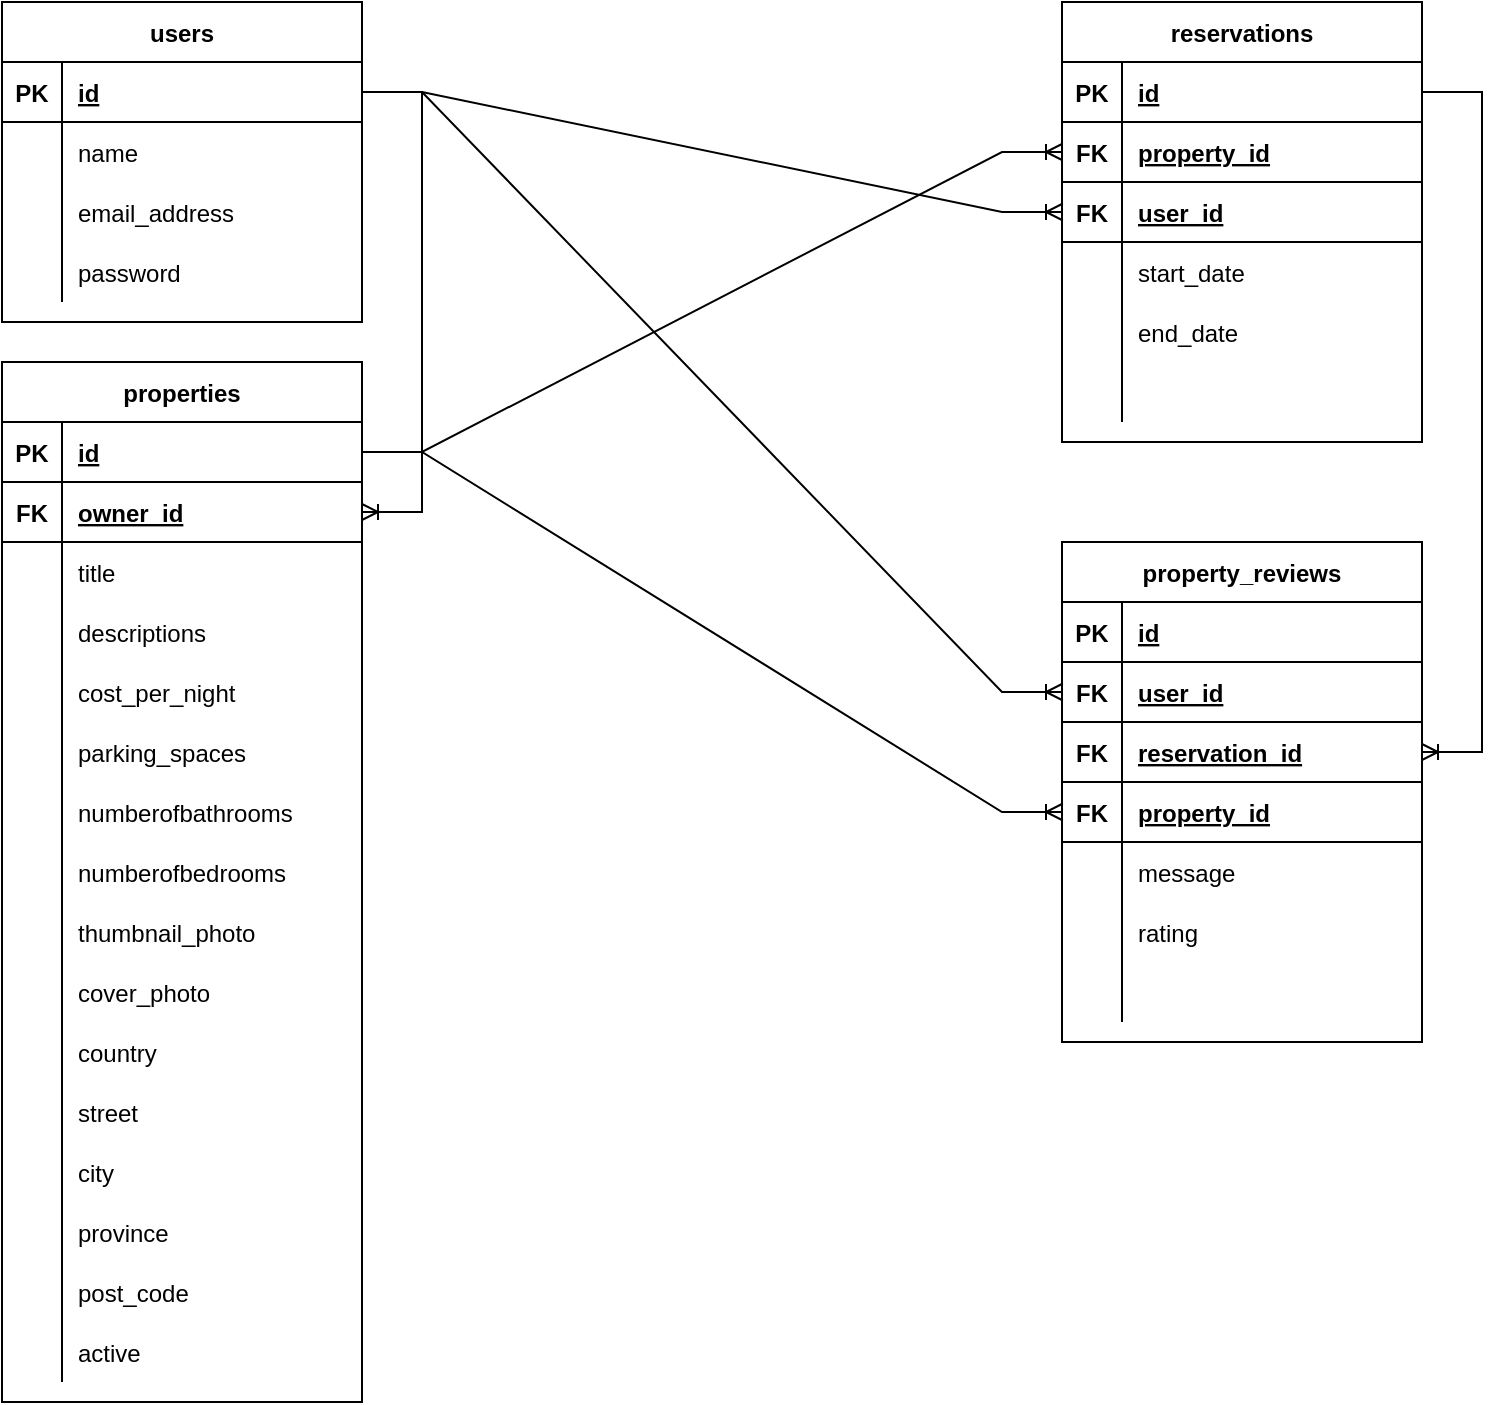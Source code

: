<mxfile version="17.2.4" type="device"><diagram id="R2lEEEUBdFMjLlhIrx00" name="Page-1"><mxGraphModel dx="2088" dy="572" grid="1" gridSize="10" guides="1" tooltips="1" connect="1" arrows="1" fold="1" page="1" pageScale="1" pageWidth="850" pageHeight="1100" math="0" shadow="0" extFonts="Permanent Marker^https://fonts.googleapis.com/css?family=Permanent+Marker"><root><mxCell id="0"/><mxCell id="1" parent="0"/><mxCell id="J_vqHwDcfWK5M6ER_mIh-14" value="" style="edgeStyle=entityRelationEdgeStyle;fontSize=12;html=1;endArrow=ERoneToMany;rounded=0;" edge="1" parent="1" source="J_vqHwDcfWK5M6ER_mIh-121" target="J_vqHwDcfWK5M6ER_mIh-219"><mxGeometry width="100" height="100" relative="1" as="geometry"><mxPoint x="-620" y="100" as="sourcePoint"/><mxPoint x="-520" y="280" as="targetPoint"/></mxGeometry></mxCell><mxCell id="J_vqHwDcfWK5M6ER_mIh-120" value="users" style="shape=table;startSize=30;container=1;collapsible=1;childLayout=tableLayout;fixedRows=1;rowLines=0;fontStyle=1;align=center;resizeLast=1;" vertex="1" parent="1"><mxGeometry x="-800" y="40" width="180" height="160" as="geometry"/></mxCell><mxCell id="J_vqHwDcfWK5M6ER_mIh-121" value="" style="shape=tableRow;horizontal=0;startSize=0;swimlaneHead=0;swimlaneBody=0;fillColor=none;collapsible=0;dropTarget=0;points=[[0,0.5],[1,0.5]];portConstraint=eastwest;top=0;left=0;right=0;bottom=1;" vertex="1" parent="J_vqHwDcfWK5M6ER_mIh-120"><mxGeometry y="30" width="180" height="30" as="geometry"/></mxCell><mxCell id="J_vqHwDcfWK5M6ER_mIh-122" value="PK" style="shape=partialRectangle;connectable=0;fillColor=none;top=0;left=0;bottom=0;right=0;fontStyle=1;overflow=hidden;" vertex="1" parent="J_vqHwDcfWK5M6ER_mIh-121"><mxGeometry width="30" height="30" as="geometry"><mxRectangle width="30" height="30" as="alternateBounds"/></mxGeometry></mxCell><mxCell id="J_vqHwDcfWK5M6ER_mIh-123" value="id" style="shape=partialRectangle;connectable=0;fillColor=none;top=0;left=0;bottom=0;right=0;align=left;spacingLeft=6;fontStyle=5;overflow=hidden;" vertex="1" parent="J_vqHwDcfWK5M6ER_mIh-121"><mxGeometry x="30" width="150" height="30" as="geometry"><mxRectangle width="150" height="30" as="alternateBounds"/></mxGeometry></mxCell><mxCell id="J_vqHwDcfWK5M6ER_mIh-124" value="" style="shape=tableRow;horizontal=0;startSize=0;swimlaneHead=0;swimlaneBody=0;fillColor=none;collapsible=0;dropTarget=0;points=[[0,0.5],[1,0.5]];portConstraint=eastwest;top=0;left=0;right=0;bottom=0;" vertex="1" parent="J_vqHwDcfWK5M6ER_mIh-120"><mxGeometry y="60" width="180" height="30" as="geometry"/></mxCell><mxCell id="J_vqHwDcfWK5M6ER_mIh-125" value="" style="shape=partialRectangle;connectable=0;fillColor=none;top=0;left=0;bottom=0;right=0;editable=1;overflow=hidden;" vertex="1" parent="J_vqHwDcfWK5M6ER_mIh-124"><mxGeometry width="30" height="30" as="geometry"><mxRectangle width="30" height="30" as="alternateBounds"/></mxGeometry></mxCell><mxCell id="J_vqHwDcfWK5M6ER_mIh-126" value="name" style="shape=partialRectangle;connectable=0;fillColor=none;top=0;left=0;bottom=0;right=0;align=left;spacingLeft=6;overflow=hidden;" vertex="1" parent="J_vqHwDcfWK5M6ER_mIh-124"><mxGeometry x="30" width="150" height="30" as="geometry"><mxRectangle width="150" height="30" as="alternateBounds"/></mxGeometry></mxCell><mxCell id="J_vqHwDcfWK5M6ER_mIh-127" value="" style="shape=tableRow;horizontal=0;startSize=0;swimlaneHead=0;swimlaneBody=0;fillColor=none;collapsible=0;dropTarget=0;points=[[0,0.5],[1,0.5]];portConstraint=eastwest;top=0;left=0;right=0;bottom=0;" vertex="1" parent="J_vqHwDcfWK5M6ER_mIh-120"><mxGeometry y="90" width="180" height="30" as="geometry"/></mxCell><mxCell id="J_vqHwDcfWK5M6ER_mIh-128" value="" style="shape=partialRectangle;connectable=0;fillColor=none;top=0;left=0;bottom=0;right=0;editable=1;overflow=hidden;" vertex="1" parent="J_vqHwDcfWK5M6ER_mIh-127"><mxGeometry width="30" height="30" as="geometry"><mxRectangle width="30" height="30" as="alternateBounds"/></mxGeometry></mxCell><mxCell id="J_vqHwDcfWK5M6ER_mIh-129" value="email_address" style="shape=partialRectangle;connectable=0;fillColor=none;top=0;left=0;bottom=0;right=0;align=left;spacingLeft=6;overflow=hidden;" vertex="1" parent="J_vqHwDcfWK5M6ER_mIh-127"><mxGeometry x="30" width="150" height="30" as="geometry"><mxRectangle width="150" height="30" as="alternateBounds"/></mxGeometry></mxCell><mxCell id="J_vqHwDcfWK5M6ER_mIh-130" value="" style="shape=tableRow;horizontal=0;startSize=0;swimlaneHead=0;swimlaneBody=0;fillColor=none;collapsible=0;dropTarget=0;points=[[0,0.5],[1,0.5]];portConstraint=eastwest;top=0;left=0;right=0;bottom=0;" vertex="1" parent="J_vqHwDcfWK5M6ER_mIh-120"><mxGeometry y="120" width="180" height="30" as="geometry"/></mxCell><mxCell id="J_vqHwDcfWK5M6ER_mIh-131" value="" style="shape=partialRectangle;connectable=0;fillColor=none;top=0;left=0;bottom=0;right=0;editable=1;overflow=hidden;" vertex="1" parent="J_vqHwDcfWK5M6ER_mIh-130"><mxGeometry width="30" height="30" as="geometry"><mxRectangle width="30" height="30" as="alternateBounds"/></mxGeometry></mxCell><mxCell id="J_vqHwDcfWK5M6ER_mIh-132" value="password" style="shape=partialRectangle;connectable=0;fillColor=none;top=0;left=0;bottom=0;right=0;align=left;spacingLeft=6;overflow=hidden;" vertex="1" parent="J_vqHwDcfWK5M6ER_mIh-130"><mxGeometry x="30" width="150" height="30" as="geometry"><mxRectangle width="150" height="30" as="alternateBounds"/></mxGeometry></mxCell><mxCell id="J_vqHwDcfWK5M6ER_mIh-133" value="property_reviews" style="shape=table;startSize=30;container=1;collapsible=1;childLayout=tableLayout;fixedRows=1;rowLines=0;fontStyle=1;align=center;resizeLast=1;" vertex="1" parent="1"><mxGeometry x="-270" y="310" width="180" height="250" as="geometry"/></mxCell><mxCell id="J_vqHwDcfWK5M6ER_mIh-134" value="" style="shape=tableRow;horizontal=0;startSize=0;swimlaneHead=0;swimlaneBody=0;fillColor=none;collapsible=0;dropTarget=0;points=[[0,0.5],[1,0.5]];portConstraint=eastwest;top=0;left=0;right=0;bottom=1;" vertex="1" parent="J_vqHwDcfWK5M6ER_mIh-133"><mxGeometry y="30" width="180" height="30" as="geometry"/></mxCell><mxCell id="J_vqHwDcfWK5M6ER_mIh-135" value="PK" style="shape=partialRectangle;connectable=0;fillColor=none;top=0;left=0;bottom=0;right=0;fontStyle=1;overflow=hidden;" vertex="1" parent="J_vqHwDcfWK5M6ER_mIh-134"><mxGeometry width="30" height="30" as="geometry"><mxRectangle width="30" height="30" as="alternateBounds"/></mxGeometry></mxCell><mxCell id="J_vqHwDcfWK5M6ER_mIh-136" value="id" style="shape=partialRectangle;connectable=0;fillColor=none;top=0;left=0;bottom=0;right=0;align=left;spacingLeft=6;fontStyle=5;overflow=hidden;" vertex="1" parent="J_vqHwDcfWK5M6ER_mIh-134"><mxGeometry x="30" width="150" height="30" as="geometry"><mxRectangle width="150" height="30" as="alternateBounds"/></mxGeometry></mxCell><mxCell id="J_vqHwDcfWK5M6ER_mIh-230" value="" style="shape=tableRow;horizontal=0;startSize=0;swimlaneHead=0;swimlaneBody=0;fillColor=none;collapsible=0;dropTarget=0;points=[[0,0.5],[1,0.5]];portConstraint=eastwest;top=0;left=0;right=0;bottom=1;" vertex="1" parent="J_vqHwDcfWK5M6ER_mIh-133"><mxGeometry y="60" width="180" height="30" as="geometry"/></mxCell><mxCell id="J_vqHwDcfWK5M6ER_mIh-231" value="FK" style="shape=partialRectangle;connectable=0;fillColor=none;top=0;left=0;bottom=0;right=0;fontStyle=1;overflow=hidden;" vertex="1" parent="J_vqHwDcfWK5M6ER_mIh-230"><mxGeometry width="30" height="30" as="geometry"><mxRectangle width="30" height="30" as="alternateBounds"/></mxGeometry></mxCell><mxCell id="J_vqHwDcfWK5M6ER_mIh-232" value="user_id" style="shape=partialRectangle;connectable=0;fillColor=none;top=0;left=0;bottom=0;right=0;align=left;spacingLeft=6;fontStyle=5;overflow=hidden;" vertex="1" parent="J_vqHwDcfWK5M6ER_mIh-230"><mxGeometry x="30" width="150" height="30" as="geometry"><mxRectangle width="150" height="30" as="alternateBounds"/></mxGeometry></mxCell><mxCell id="J_vqHwDcfWK5M6ER_mIh-234" value="" style="shape=tableRow;horizontal=0;startSize=0;swimlaneHead=0;swimlaneBody=0;fillColor=none;collapsible=0;dropTarget=0;points=[[0,0.5],[1,0.5]];portConstraint=eastwest;top=0;left=0;right=0;bottom=1;" vertex="1" parent="J_vqHwDcfWK5M6ER_mIh-133"><mxGeometry y="90" width="180" height="30" as="geometry"/></mxCell><mxCell id="J_vqHwDcfWK5M6ER_mIh-235" value="FK" style="shape=partialRectangle;connectable=0;fillColor=none;top=0;left=0;bottom=0;right=0;fontStyle=1;overflow=hidden;" vertex="1" parent="J_vqHwDcfWK5M6ER_mIh-234"><mxGeometry width="30" height="30" as="geometry"><mxRectangle width="30" height="30" as="alternateBounds"/></mxGeometry></mxCell><mxCell id="J_vqHwDcfWK5M6ER_mIh-236" value="reservation_id" style="shape=partialRectangle;connectable=0;fillColor=none;top=0;left=0;bottom=0;right=0;align=left;spacingLeft=6;fontStyle=5;overflow=hidden;" vertex="1" parent="J_vqHwDcfWK5M6ER_mIh-234"><mxGeometry x="30" width="150" height="30" as="geometry"><mxRectangle width="150" height="30" as="alternateBounds"/></mxGeometry></mxCell><mxCell id="J_vqHwDcfWK5M6ER_mIh-244" value="" style="shape=tableRow;horizontal=0;startSize=0;swimlaneHead=0;swimlaneBody=0;fillColor=none;collapsible=0;dropTarget=0;points=[[0,0.5],[1,0.5]];portConstraint=eastwest;top=0;left=0;right=0;bottom=1;" vertex="1" parent="J_vqHwDcfWK5M6ER_mIh-133"><mxGeometry y="120" width="180" height="30" as="geometry"/></mxCell><mxCell id="J_vqHwDcfWK5M6ER_mIh-245" value="FK" style="shape=partialRectangle;connectable=0;fillColor=none;top=0;left=0;bottom=0;right=0;fontStyle=1;overflow=hidden;" vertex="1" parent="J_vqHwDcfWK5M6ER_mIh-244"><mxGeometry width="30" height="30" as="geometry"><mxRectangle width="30" height="30" as="alternateBounds"/></mxGeometry></mxCell><mxCell id="J_vqHwDcfWK5M6ER_mIh-246" value="property_id" style="shape=partialRectangle;connectable=0;fillColor=none;top=0;left=0;bottom=0;right=0;align=left;spacingLeft=6;fontStyle=5;overflow=hidden;" vertex="1" parent="J_vqHwDcfWK5M6ER_mIh-244"><mxGeometry x="30" width="150" height="30" as="geometry"><mxRectangle width="150" height="30" as="alternateBounds"/></mxGeometry></mxCell><mxCell id="J_vqHwDcfWK5M6ER_mIh-137" value="" style="shape=tableRow;horizontal=0;startSize=0;swimlaneHead=0;swimlaneBody=0;fillColor=none;collapsible=0;dropTarget=0;points=[[0,0.5],[1,0.5]];portConstraint=eastwest;top=0;left=0;right=0;bottom=0;" vertex="1" parent="J_vqHwDcfWK5M6ER_mIh-133"><mxGeometry y="150" width="180" height="30" as="geometry"/></mxCell><mxCell id="J_vqHwDcfWK5M6ER_mIh-138" value="" style="shape=partialRectangle;connectable=0;fillColor=none;top=0;left=0;bottom=0;right=0;editable=1;overflow=hidden;" vertex="1" parent="J_vqHwDcfWK5M6ER_mIh-137"><mxGeometry width="30" height="30" as="geometry"><mxRectangle width="30" height="30" as="alternateBounds"/></mxGeometry></mxCell><mxCell id="J_vqHwDcfWK5M6ER_mIh-139" value="message" style="shape=partialRectangle;connectable=0;fillColor=none;top=0;left=0;bottom=0;right=0;align=left;spacingLeft=6;overflow=hidden;" vertex="1" parent="J_vqHwDcfWK5M6ER_mIh-137"><mxGeometry x="30" width="150" height="30" as="geometry"><mxRectangle width="150" height="30" as="alternateBounds"/></mxGeometry></mxCell><mxCell id="J_vqHwDcfWK5M6ER_mIh-140" value="" style="shape=tableRow;horizontal=0;startSize=0;swimlaneHead=0;swimlaneBody=0;fillColor=none;collapsible=0;dropTarget=0;points=[[0,0.5],[1,0.5]];portConstraint=eastwest;top=0;left=0;right=0;bottom=0;" vertex="1" parent="J_vqHwDcfWK5M6ER_mIh-133"><mxGeometry y="180" width="180" height="30" as="geometry"/></mxCell><mxCell id="J_vqHwDcfWK5M6ER_mIh-141" value="" style="shape=partialRectangle;connectable=0;fillColor=none;top=0;left=0;bottom=0;right=0;editable=1;overflow=hidden;" vertex="1" parent="J_vqHwDcfWK5M6ER_mIh-140"><mxGeometry width="30" height="30" as="geometry"><mxRectangle width="30" height="30" as="alternateBounds"/></mxGeometry></mxCell><mxCell id="J_vqHwDcfWK5M6ER_mIh-142" value="rating" style="shape=partialRectangle;connectable=0;fillColor=none;top=0;left=0;bottom=0;right=0;align=left;spacingLeft=6;overflow=hidden;" vertex="1" parent="J_vqHwDcfWK5M6ER_mIh-140"><mxGeometry x="30" width="150" height="30" as="geometry"><mxRectangle width="150" height="30" as="alternateBounds"/></mxGeometry></mxCell><mxCell id="J_vqHwDcfWK5M6ER_mIh-143" value="" style="shape=tableRow;horizontal=0;startSize=0;swimlaneHead=0;swimlaneBody=0;fillColor=none;collapsible=0;dropTarget=0;points=[[0,0.5],[1,0.5]];portConstraint=eastwest;top=0;left=0;right=0;bottom=0;" vertex="1" parent="J_vqHwDcfWK5M6ER_mIh-133"><mxGeometry y="210" width="180" height="30" as="geometry"/></mxCell><mxCell id="J_vqHwDcfWK5M6ER_mIh-144" value="" style="shape=partialRectangle;connectable=0;fillColor=none;top=0;left=0;bottom=0;right=0;editable=1;overflow=hidden;" vertex="1" parent="J_vqHwDcfWK5M6ER_mIh-143"><mxGeometry width="30" height="30" as="geometry"><mxRectangle width="30" height="30" as="alternateBounds"/></mxGeometry></mxCell><mxCell id="J_vqHwDcfWK5M6ER_mIh-145" value="" style="shape=partialRectangle;connectable=0;fillColor=none;top=0;left=0;bottom=0;right=0;align=left;spacingLeft=6;overflow=hidden;" vertex="1" parent="J_vqHwDcfWK5M6ER_mIh-143"><mxGeometry x="30" width="150" height="30" as="geometry"><mxRectangle width="150" height="30" as="alternateBounds"/></mxGeometry></mxCell><mxCell id="J_vqHwDcfWK5M6ER_mIh-146" value="reservations" style="shape=table;startSize=30;container=1;collapsible=1;childLayout=tableLayout;fixedRows=1;rowLines=0;fontStyle=1;align=center;resizeLast=1;" vertex="1" parent="1"><mxGeometry x="-270" y="40" width="180" height="220" as="geometry"/></mxCell><mxCell id="J_vqHwDcfWK5M6ER_mIh-147" value="" style="shape=tableRow;horizontal=0;startSize=0;swimlaneHead=0;swimlaneBody=0;fillColor=none;collapsible=0;dropTarget=0;points=[[0,0.5],[1,0.5]];portConstraint=eastwest;top=0;left=0;right=0;bottom=1;" vertex="1" parent="J_vqHwDcfWK5M6ER_mIh-146"><mxGeometry y="30" width="180" height="30" as="geometry"/></mxCell><mxCell id="J_vqHwDcfWK5M6ER_mIh-148" value="PK" style="shape=partialRectangle;connectable=0;fillColor=none;top=0;left=0;bottom=0;right=0;fontStyle=1;overflow=hidden;" vertex="1" parent="J_vqHwDcfWK5M6ER_mIh-147"><mxGeometry width="30" height="30" as="geometry"><mxRectangle width="30" height="30" as="alternateBounds"/></mxGeometry></mxCell><mxCell id="J_vqHwDcfWK5M6ER_mIh-149" value="id" style="shape=partialRectangle;connectable=0;fillColor=none;top=0;left=0;bottom=0;right=0;align=left;spacingLeft=6;fontStyle=5;overflow=hidden;" vertex="1" parent="J_vqHwDcfWK5M6ER_mIh-147"><mxGeometry x="30" width="150" height="30" as="geometry"><mxRectangle width="150" height="30" as="alternateBounds"/></mxGeometry></mxCell><mxCell id="J_vqHwDcfWK5M6ER_mIh-222" value="" style="shape=tableRow;horizontal=0;startSize=0;swimlaneHead=0;swimlaneBody=0;fillColor=none;collapsible=0;dropTarget=0;points=[[0,0.5],[1,0.5]];portConstraint=eastwest;top=0;left=0;right=0;bottom=1;" vertex="1" parent="J_vqHwDcfWK5M6ER_mIh-146"><mxGeometry y="60" width="180" height="30" as="geometry"/></mxCell><mxCell id="J_vqHwDcfWK5M6ER_mIh-223" value="FK" style="shape=partialRectangle;connectable=0;fillColor=none;top=0;left=0;bottom=0;right=0;fontStyle=1;overflow=hidden;" vertex="1" parent="J_vqHwDcfWK5M6ER_mIh-222"><mxGeometry width="30" height="30" as="geometry"><mxRectangle width="30" height="30" as="alternateBounds"/></mxGeometry></mxCell><mxCell id="J_vqHwDcfWK5M6ER_mIh-224" value="property_id" style="shape=partialRectangle;connectable=0;fillColor=none;top=0;left=0;bottom=0;right=0;align=left;spacingLeft=6;fontStyle=5;overflow=hidden;" vertex="1" parent="J_vqHwDcfWK5M6ER_mIh-222"><mxGeometry x="30" width="150" height="30" as="geometry"><mxRectangle width="150" height="30" as="alternateBounds"/></mxGeometry></mxCell><mxCell id="J_vqHwDcfWK5M6ER_mIh-226" value="" style="shape=tableRow;horizontal=0;startSize=0;swimlaneHead=0;swimlaneBody=0;fillColor=none;collapsible=0;dropTarget=0;points=[[0,0.5],[1,0.5]];portConstraint=eastwest;top=0;left=0;right=0;bottom=1;" vertex="1" parent="J_vqHwDcfWK5M6ER_mIh-146"><mxGeometry y="90" width="180" height="30" as="geometry"/></mxCell><mxCell id="J_vqHwDcfWK5M6ER_mIh-227" value="FK" style="shape=partialRectangle;connectable=0;fillColor=none;top=0;left=0;bottom=0;right=0;fontStyle=1;overflow=hidden;" vertex="1" parent="J_vqHwDcfWK5M6ER_mIh-226"><mxGeometry width="30" height="30" as="geometry"><mxRectangle width="30" height="30" as="alternateBounds"/></mxGeometry></mxCell><mxCell id="J_vqHwDcfWK5M6ER_mIh-228" value="user_id" style="shape=partialRectangle;connectable=0;fillColor=none;top=0;left=0;bottom=0;right=0;align=left;spacingLeft=6;fontStyle=5;overflow=hidden;" vertex="1" parent="J_vqHwDcfWK5M6ER_mIh-226"><mxGeometry x="30" width="150" height="30" as="geometry"><mxRectangle width="150" height="30" as="alternateBounds"/></mxGeometry></mxCell><mxCell id="J_vqHwDcfWK5M6ER_mIh-150" value="" style="shape=tableRow;horizontal=0;startSize=0;swimlaneHead=0;swimlaneBody=0;fillColor=none;collapsible=0;dropTarget=0;points=[[0,0.5],[1,0.5]];portConstraint=eastwest;top=0;left=0;right=0;bottom=0;" vertex="1" parent="J_vqHwDcfWK5M6ER_mIh-146"><mxGeometry y="120" width="180" height="30" as="geometry"/></mxCell><mxCell id="J_vqHwDcfWK5M6ER_mIh-151" value="" style="shape=partialRectangle;connectable=0;fillColor=none;top=0;left=0;bottom=0;right=0;editable=1;overflow=hidden;" vertex="1" parent="J_vqHwDcfWK5M6ER_mIh-150"><mxGeometry width="30" height="30" as="geometry"><mxRectangle width="30" height="30" as="alternateBounds"/></mxGeometry></mxCell><mxCell id="J_vqHwDcfWK5M6ER_mIh-152" value="start_date" style="shape=partialRectangle;connectable=0;fillColor=none;top=0;left=0;bottom=0;right=0;align=left;spacingLeft=6;overflow=hidden;" vertex="1" parent="J_vqHwDcfWK5M6ER_mIh-150"><mxGeometry x="30" width="150" height="30" as="geometry"><mxRectangle width="150" height="30" as="alternateBounds"/></mxGeometry></mxCell><mxCell id="J_vqHwDcfWK5M6ER_mIh-153" value="" style="shape=tableRow;horizontal=0;startSize=0;swimlaneHead=0;swimlaneBody=0;fillColor=none;collapsible=0;dropTarget=0;points=[[0,0.5],[1,0.5]];portConstraint=eastwest;top=0;left=0;right=0;bottom=0;" vertex="1" parent="J_vqHwDcfWK5M6ER_mIh-146"><mxGeometry y="150" width="180" height="30" as="geometry"/></mxCell><mxCell id="J_vqHwDcfWK5M6ER_mIh-154" value="" style="shape=partialRectangle;connectable=0;fillColor=none;top=0;left=0;bottom=0;right=0;editable=1;overflow=hidden;" vertex="1" parent="J_vqHwDcfWK5M6ER_mIh-153"><mxGeometry width="30" height="30" as="geometry"><mxRectangle width="30" height="30" as="alternateBounds"/></mxGeometry></mxCell><mxCell id="J_vqHwDcfWK5M6ER_mIh-155" value="end_date" style="shape=partialRectangle;connectable=0;fillColor=none;top=0;left=0;bottom=0;right=0;align=left;spacingLeft=6;overflow=hidden;" vertex="1" parent="J_vqHwDcfWK5M6ER_mIh-153"><mxGeometry x="30" width="150" height="30" as="geometry"><mxRectangle width="150" height="30" as="alternateBounds"/></mxGeometry></mxCell><mxCell id="J_vqHwDcfWK5M6ER_mIh-156" value="" style="shape=tableRow;horizontal=0;startSize=0;swimlaneHead=0;swimlaneBody=0;fillColor=none;collapsible=0;dropTarget=0;points=[[0,0.5],[1,0.5]];portConstraint=eastwest;top=0;left=0;right=0;bottom=0;" vertex="1" parent="J_vqHwDcfWK5M6ER_mIh-146"><mxGeometry y="180" width="180" height="30" as="geometry"/></mxCell><mxCell id="J_vqHwDcfWK5M6ER_mIh-157" value="" style="shape=partialRectangle;connectable=0;fillColor=none;top=0;left=0;bottom=0;right=0;editable=1;overflow=hidden;" vertex="1" parent="J_vqHwDcfWK5M6ER_mIh-156"><mxGeometry width="30" height="30" as="geometry"><mxRectangle width="30" height="30" as="alternateBounds"/></mxGeometry></mxCell><mxCell id="J_vqHwDcfWK5M6ER_mIh-158" value="" style="shape=partialRectangle;connectable=0;fillColor=none;top=0;left=0;bottom=0;right=0;align=left;spacingLeft=6;overflow=hidden;" vertex="1" parent="J_vqHwDcfWK5M6ER_mIh-156"><mxGeometry x="30" width="150" height="30" as="geometry"><mxRectangle width="150" height="30" as="alternateBounds"/></mxGeometry></mxCell><mxCell id="J_vqHwDcfWK5M6ER_mIh-159" value="properties" style="shape=table;startSize=30;container=1;collapsible=1;childLayout=tableLayout;fixedRows=1;rowLines=0;fontStyle=1;align=center;resizeLast=1;" vertex="1" parent="1"><mxGeometry x="-800" y="220" width="180" height="520" as="geometry"/></mxCell><mxCell id="J_vqHwDcfWK5M6ER_mIh-160" value="" style="shape=tableRow;horizontal=0;startSize=0;swimlaneHead=0;swimlaneBody=0;fillColor=none;collapsible=0;dropTarget=0;points=[[0,0.5],[1,0.5]];portConstraint=eastwest;top=0;left=0;right=0;bottom=1;" vertex="1" parent="J_vqHwDcfWK5M6ER_mIh-159"><mxGeometry y="30" width="180" height="30" as="geometry"/></mxCell><mxCell id="J_vqHwDcfWK5M6ER_mIh-161" value="PK" style="shape=partialRectangle;connectable=0;fillColor=none;top=0;left=0;bottom=0;right=0;fontStyle=1;overflow=hidden;" vertex="1" parent="J_vqHwDcfWK5M6ER_mIh-160"><mxGeometry width="30" height="30" as="geometry"><mxRectangle width="30" height="30" as="alternateBounds"/></mxGeometry></mxCell><mxCell id="J_vqHwDcfWK5M6ER_mIh-162" value="id" style="shape=partialRectangle;connectable=0;fillColor=none;top=0;left=0;bottom=0;right=0;align=left;spacingLeft=6;fontStyle=5;overflow=hidden;" vertex="1" parent="J_vqHwDcfWK5M6ER_mIh-160"><mxGeometry x="30" width="150" height="30" as="geometry"><mxRectangle width="150" height="30" as="alternateBounds"/></mxGeometry></mxCell><mxCell id="J_vqHwDcfWK5M6ER_mIh-219" value="" style="shape=tableRow;horizontal=0;startSize=0;swimlaneHead=0;swimlaneBody=0;fillColor=none;collapsible=0;dropTarget=0;points=[[0,0.5],[1,0.5]];portConstraint=eastwest;top=0;left=0;right=0;bottom=1;" vertex="1" parent="J_vqHwDcfWK5M6ER_mIh-159"><mxGeometry y="60" width="180" height="30" as="geometry"/></mxCell><mxCell id="J_vqHwDcfWK5M6ER_mIh-220" value="FK" style="shape=partialRectangle;connectable=0;fillColor=none;top=0;left=0;bottom=0;right=0;fontStyle=1;overflow=hidden;" vertex="1" parent="J_vqHwDcfWK5M6ER_mIh-219"><mxGeometry width="30" height="30" as="geometry"><mxRectangle width="30" height="30" as="alternateBounds"/></mxGeometry></mxCell><mxCell id="J_vqHwDcfWK5M6ER_mIh-221" value="owner_id" style="shape=partialRectangle;connectable=0;fillColor=none;top=0;left=0;bottom=0;right=0;align=left;spacingLeft=6;fontStyle=5;overflow=hidden;" vertex="1" parent="J_vqHwDcfWK5M6ER_mIh-219"><mxGeometry x="30" width="150" height="30" as="geometry"><mxRectangle width="150" height="30" as="alternateBounds"/></mxGeometry></mxCell><mxCell id="J_vqHwDcfWK5M6ER_mIh-163" value="" style="shape=tableRow;horizontal=0;startSize=0;swimlaneHead=0;swimlaneBody=0;fillColor=none;collapsible=0;dropTarget=0;points=[[0,0.5],[1,0.5]];portConstraint=eastwest;top=0;left=0;right=0;bottom=0;" vertex="1" parent="J_vqHwDcfWK5M6ER_mIh-159"><mxGeometry y="90" width="180" height="30" as="geometry"/></mxCell><mxCell id="J_vqHwDcfWK5M6ER_mIh-164" value="" style="shape=partialRectangle;connectable=0;fillColor=none;top=0;left=0;bottom=0;right=0;editable=1;overflow=hidden;" vertex="1" parent="J_vqHwDcfWK5M6ER_mIh-163"><mxGeometry width="30" height="30" as="geometry"><mxRectangle width="30" height="30" as="alternateBounds"/></mxGeometry></mxCell><mxCell id="J_vqHwDcfWK5M6ER_mIh-165" value="title" style="shape=partialRectangle;connectable=0;fillColor=none;top=0;left=0;bottom=0;right=0;align=left;spacingLeft=6;overflow=hidden;" vertex="1" parent="J_vqHwDcfWK5M6ER_mIh-163"><mxGeometry x="30" width="150" height="30" as="geometry"><mxRectangle width="150" height="30" as="alternateBounds"/></mxGeometry></mxCell><mxCell id="J_vqHwDcfWK5M6ER_mIh-166" value="" style="shape=tableRow;horizontal=0;startSize=0;swimlaneHead=0;swimlaneBody=0;fillColor=none;collapsible=0;dropTarget=0;points=[[0,0.5],[1,0.5]];portConstraint=eastwest;top=0;left=0;right=0;bottom=0;" vertex="1" parent="J_vqHwDcfWK5M6ER_mIh-159"><mxGeometry y="120" width="180" height="30" as="geometry"/></mxCell><mxCell id="J_vqHwDcfWK5M6ER_mIh-167" value="" style="shape=partialRectangle;connectable=0;fillColor=none;top=0;left=0;bottom=0;right=0;editable=1;overflow=hidden;" vertex="1" parent="J_vqHwDcfWK5M6ER_mIh-166"><mxGeometry width="30" height="30" as="geometry"><mxRectangle width="30" height="30" as="alternateBounds"/></mxGeometry></mxCell><mxCell id="J_vqHwDcfWK5M6ER_mIh-168" value="descriptions" style="shape=partialRectangle;connectable=0;fillColor=none;top=0;left=0;bottom=0;right=0;align=left;spacingLeft=6;overflow=hidden;" vertex="1" parent="J_vqHwDcfWK5M6ER_mIh-166"><mxGeometry x="30" width="150" height="30" as="geometry"><mxRectangle width="150" height="30" as="alternateBounds"/></mxGeometry></mxCell><mxCell id="J_vqHwDcfWK5M6ER_mIh-169" value="" style="shape=tableRow;horizontal=0;startSize=0;swimlaneHead=0;swimlaneBody=0;fillColor=none;collapsible=0;dropTarget=0;points=[[0,0.5],[1,0.5]];portConstraint=eastwest;top=0;left=0;right=0;bottom=0;" vertex="1" parent="J_vqHwDcfWK5M6ER_mIh-159"><mxGeometry y="150" width="180" height="30" as="geometry"/></mxCell><mxCell id="J_vqHwDcfWK5M6ER_mIh-170" value="" style="shape=partialRectangle;connectable=0;fillColor=none;top=0;left=0;bottom=0;right=0;editable=1;overflow=hidden;" vertex="1" parent="J_vqHwDcfWK5M6ER_mIh-169"><mxGeometry width="30" height="30" as="geometry"><mxRectangle width="30" height="30" as="alternateBounds"/></mxGeometry></mxCell><mxCell id="J_vqHwDcfWK5M6ER_mIh-171" value="cost_per_night" style="shape=partialRectangle;connectable=0;fillColor=none;top=0;left=0;bottom=0;right=0;align=left;spacingLeft=6;overflow=hidden;" vertex="1" parent="J_vqHwDcfWK5M6ER_mIh-169"><mxGeometry x="30" width="150" height="30" as="geometry"><mxRectangle width="150" height="30" as="alternateBounds"/></mxGeometry></mxCell><mxCell id="J_vqHwDcfWK5M6ER_mIh-186" value="" style="shape=tableRow;horizontal=0;startSize=0;swimlaneHead=0;swimlaneBody=0;fillColor=none;collapsible=0;dropTarget=0;points=[[0,0.5],[1,0.5]];portConstraint=eastwest;top=0;left=0;right=0;bottom=0;" vertex="1" parent="J_vqHwDcfWK5M6ER_mIh-159"><mxGeometry y="180" width="180" height="30" as="geometry"/></mxCell><mxCell id="J_vqHwDcfWK5M6ER_mIh-187" value="" style="shape=partialRectangle;connectable=0;fillColor=none;top=0;left=0;bottom=0;right=0;editable=1;overflow=hidden;" vertex="1" parent="J_vqHwDcfWK5M6ER_mIh-186"><mxGeometry width="30" height="30" as="geometry"><mxRectangle width="30" height="30" as="alternateBounds"/></mxGeometry></mxCell><mxCell id="J_vqHwDcfWK5M6ER_mIh-188" value="parking_spaces" style="shape=partialRectangle;connectable=0;fillColor=none;top=0;left=0;bottom=0;right=0;align=left;spacingLeft=6;overflow=hidden;" vertex="1" parent="J_vqHwDcfWK5M6ER_mIh-186"><mxGeometry x="30" width="150" height="30" as="geometry"><mxRectangle width="150" height="30" as="alternateBounds"/></mxGeometry></mxCell><mxCell id="J_vqHwDcfWK5M6ER_mIh-189" value="" style="shape=tableRow;horizontal=0;startSize=0;swimlaneHead=0;swimlaneBody=0;fillColor=none;collapsible=0;dropTarget=0;points=[[0,0.5],[1,0.5]];portConstraint=eastwest;top=0;left=0;right=0;bottom=0;" vertex="1" parent="J_vqHwDcfWK5M6ER_mIh-159"><mxGeometry y="210" width="180" height="30" as="geometry"/></mxCell><mxCell id="J_vqHwDcfWK5M6ER_mIh-190" value="" style="shape=partialRectangle;connectable=0;fillColor=none;top=0;left=0;bottom=0;right=0;editable=1;overflow=hidden;" vertex="1" parent="J_vqHwDcfWK5M6ER_mIh-189"><mxGeometry width="30" height="30" as="geometry"><mxRectangle width="30" height="30" as="alternateBounds"/></mxGeometry></mxCell><mxCell id="J_vqHwDcfWK5M6ER_mIh-191" value="numberofbathrooms" style="shape=partialRectangle;connectable=0;fillColor=none;top=0;left=0;bottom=0;right=0;align=left;spacingLeft=6;overflow=hidden;" vertex="1" parent="J_vqHwDcfWK5M6ER_mIh-189"><mxGeometry x="30" width="150" height="30" as="geometry"><mxRectangle width="150" height="30" as="alternateBounds"/></mxGeometry></mxCell><mxCell id="J_vqHwDcfWK5M6ER_mIh-192" value="" style="shape=tableRow;horizontal=0;startSize=0;swimlaneHead=0;swimlaneBody=0;fillColor=none;collapsible=0;dropTarget=0;points=[[0,0.5],[1,0.5]];portConstraint=eastwest;top=0;left=0;right=0;bottom=0;" vertex="1" parent="J_vqHwDcfWK5M6ER_mIh-159"><mxGeometry y="240" width="180" height="30" as="geometry"/></mxCell><mxCell id="J_vqHwDcfWK5M6ER_mIh-193" value="" style="shape=partialRectangle;connectable=0;fillColor=none;top=0;left=0;bottom=0;right=0;editable=1;overflow=hidden;" vertex="1" parent="J_vqHwDcfWK5M6ER_mIh-192"><mxGeometry width="30" height="30" as="geometry"><mxRectangle width="30" height="30" as="alternateBounds"/></mxGeometry></mxCell><mxCell id="J_vqHwDcfWK5M6ER_mIh-194" value="numberofbedrooms" style="shape=partialRectangle;connectable=0;fillColor=none;top=0;left=0;bottom=0;right=0;align=left;spacingLeft=6;overflow=hidden;" vertex="1" parent="J_vqHwDcfWK5M6ER_mIh-192"><mxGeometry x="30" width="150" height="30" as="geometry"><mxRectangle width="150" height="30" as="alternateBounds"/></mxGeometry></mxCell><mxCell id="J_vqHwDcfWK5M6ER_mIh-195" value="" style="shape=tableRow;horizontal=0;startSize=0;swimlaneHead=0;swimlaneBody=0;fillColor=none;collapsible=0;dropTarget=0;points=[[0,0.5],[1,0.5]];portConstraint=eastwest;top=0;left=0;right=0;bottom=0;" vertex="1" parent="J_vqHwDcfWK5M6ER_mIh-159"><mxGeometry y="270" width="180" height="30" as="geometry"/></mxCell><mxCell id="J_vqHwDcfWK5M6ER_mIh-196" value="" style="shape=partialRectangle;connectable=0;fillColor=none;top=0;left=0;bottom=0;right=0;editable=1;overflow=hidden;" vertex="1" parent="J_vqHwDcfWK5M6ER_mIh-195"><mxGeometry width="30" height="30" as="geometry"><mxRectangle width="30" height="30" as="alternateBounds"/></mxGeometry></mxCell><mxCell id="J_vqHwDcfWK5M6ER_mIh-197" value="thumbnail_photo" style="shape=partialRectangle;connectable=0;fillColor=none;top=0;left=0;bottom=0;right=0;align=left;spacingLeft=6;overflow=hidden;" vertex="1" parent="J_vqHwDcfWK5M6ER_mIh-195"><mxGeometry x="30" width="150" height="30" as="geometry"><mxRectangle width="150" height="30" as="alternateBounds"/></mxGeometry></mxCell><mxCell id="J_vqHwDcfWK5M6ER_mIh-198" value="" style="shape=tableRow;horizontal=0;startSize=0;swimlaneHead=0;swimlaneBody=0;fillColor=none;collapsible=0;dropTarget=0;points=[[0,0.5],[1,0.5]];portConstraint=eastwest;top=0;left=0;right=0;bottom=0;" vertex="1" parent="J_vqHwDcfWK5M6ER_mIh-159"><mxGeometry y="300" width="180" height="30" as="geometry"/></mxCell><mxCell id="J_vqHwDcfWK5M6ER_mIh-199" value="" style="shape=partialRectangle;connectable=0;fillColor=none;top=0;left=0;bottom=0;right=0;editable=1;overflow=hidden;" vertex="1" parent="J_vqHwDcfWK5M6ER_mIh-198"><mxGeometry width="30" height="30" as="geometry"><mxRectangle width="30" height="30" as="alternateBounds"/></mxGeometry></mxCell><mxCell id="J_vqHwDcfWK5M6ER_mIh-200" value="cover_photo" style="shape=partialRectangle;connectable=0;fillColor=none;top=0;left=0;bottom=0;right=0;align=left;spacingLeft=6;overflow=hidden;" vertex="1" parent="J_vqHwDcfWK5M6ER_mIh-198"><mxGeometry x="30" width="150" height="30" as="geometry"><mxRectangle width="150" height="30" as="alternateBounds"/></mxGeometry></mxCell><mxCell id="J_vqHwDcfWK5M6ER_mIh-201" value="" style="shape=tableRow;horizontal=0;startSize=0;swimlaneHead=0;swimlaneBody=0;fillColor=none;collapsible=0;dropTarget=0;points=[[0,0.5],[1,0.5]];portConstraint=eastwest;top=0;left=0;right=0;bottom=0;" vertex="1" parent="J_vqHwDcfWK5M6ER_mIh-159"><mxGeometry y="330" width="180" height="30" as="geometry"/></mxCell><mxCell id="J_vqHwDcfWK5M6ER_mIh-202" value="" style="shape=partialRectangle;connectable=0;fillColor=none;top=0;left=0;bottom=0;right=0;editable=1;overflow=hidden;" vertex="1" parent="J_vqHwDcfWK5M6ER_mIh-201"><mxGeometry width="30" height="30" as="geometry"><mxRectangle width="30" height="30" as="alternateBounds"/></mxGeometry></mxCell><mxCell id="J_vqHwDcfWK5M6ER_mIh-203" value="country" style="shape=partialRectangle;connectable=0;fillColor=none;top=0;left=0;bottom=0;right=0;align=left;spacingLeft=6;overflow=hidden;" vertex="1" parent="J_vqHwDcfWK5M6ER_mIh-201"><mxGeometry x="30" width="150" height="30" as="geometry"><mxRectangle width="150" height="30" as="alternateBounds"/></mxGeometry></mxCell><mxCell id="J_vqHwDcfWK5M6ER_mIh-204" value="" style="shape=tableRow;horizontal=0;startSize=0;swimlaneHead=0;swimlaneBody=0;fillColor=none;collapsible=0;dropTarget=0;points=[[0,0.5],[1,0.5]];portConstraint=eastwest;top=0;left=0;right=0;bottom=0;" vertex="1" parent="J_vqHwDcfWK5M6ER_mIh-159"><mxGeometry y="360" width="180" height="30" as="geometry"/></mxCell><mxCell id="J_vqHwDcfWK5M6ER_mIh-205" value="" style="shape=partialRectangle;connectable=0;fillColor=none;top=0;left=0;bottom=0;right=0;editable=1;overflow=hidden;" vertex="1" parent="J_vqHwDcfWK5M6ER_mIh-204"><mxGeometry width="30" height="30" as="geometry"><mxRectangle width="30" height="30" as="alternateBounds"/></mxGeometry></mxCell><mxCell id="J_vqHwDcfWK5M6ER_mIh-206" value="street" style="shape=partialRectangle;connectable=0;fillColor=none;top=0;left=0;bottom=0;right=0;align=left;spacingLeft=6;overflow=hidden;" vertex="1" parent="J_vqHwDcfWK5M6ER_mIh-204"><mxGeometry x="30" width="150" height="30" as="geometry"><mxRectangle width="150" height="30" as="alternateBounds"/></mxGeometry></mxCell><mxCell id="J_vqHwDcfWK5M6ER_mIh-207" value="" style="shape=tableRow;horizontal=0;startSize=0;swimlaneHead=0;swimlaneBody=0;fillColor=none;collapsible=0;dropTarget=0;points=[[0,0.5],[1,0.5]];portConstraint=eastwest;top=0;left=0;right=0;bottom=0;" vertex="1" parent="J_vqHwDcfWK5M6ER_mIh-159"><mxGeometry y="390" width="180" height="30" as="geometry"/></mxCell><mxCell id="J_vqHwDcfWK5M6ER_mIh-208" value="" style="shape=partialRectangle;connectable=0;fillColor=none;top=0;left=0;bottom=0;right=0;editable=1;overflow=hidden;" vertex="1" parent="J_vqHwDcfWK5M6ER_mIh-207"><mxGeometry width="30" height="30" as="geometry"><mxRectangle width="30" height="30" as="alternateBounds"/></mxGeometry></mxCell><mxCell id="J_vqHwDcfWK5M6ER_mIh-209" value="city" style="shape=partialRectangle;connectable=0;fillColor=none;top=0;left=0;bottom=0;right=0;align=left;spacingLeft=6;overflow=hidden;" vertex="1" parent="J_vqHwDcfWK5M6ER_mIh-207"><mxGeometry x="30" width="150" height="30" as="geometry"><mxRectangle width="150" height="30" as="alternateBounds"/></mxGeometry></mxCell><mxCell id="J_vqHwDcfWK5M6ER_mIh-210" value="" style="shape=tableRow;horizontal=0;startSize=0;swimlaneHead=0;swimlaneBody=0;fillColor=none;collapsible=0;dropTarget=0;points=[[0,0.5],[1,0.5]];portConstraint=eastwest;top=0;left=0;right=0;bottom=0;" vertex="1" parent="J_vqHwDcfWK5M6ER_mIh-159"><mxGeometry y="420" width="180" height="30" as="geometry"/></mxCell><mxCell id="J_vqHwDcfWK5M6ER_mIh-211" value="" style="shape=partialRectangle;connectable=0;fillColor=none;top=0;left=0;bottom=0;right=0;editable=1;overflow=hidden;" vertex="1" parent="J_vqHwDcfWK5M6ER_mIh-210"><mxGeometry width="30" height="30" as="geometry"><mxRectangle width="30" height="30" as="alternateBounds"/></mxGeometry></mxCell><mxCell id="J_vqHwDcfWK5M6ER_mIh-212" value="province" style="shape=partialRectangle;connectable=0;fillColor=none;top=0;left=0;bottom=0;right=0;align=left;spacingLeft=6;overflow=hidden;" vertex="1" parent="J_vqHwDcfWK5M6ER_mIh-210"><mxGeometry x="30" width="150" height="30" as="geometry"><mxRectangle width="150" height="30" as="alternateBounds"/></mxGeometry></mxCell><mxCell id="J_vqHwDcfWK5M6ER_mIh-213" value="" style="shape=tableRow;horizontal=0;startSize=0;swimlaneHead=0;swimlaneBody=0;fillColor=none;collapsible=0;dropTarget=0;points=[[0,0.5],[1,0.5]];portConstraint=eastwest;top=0;left=0;right=0;bottom=0;" vertex="1" parent="J_vqHwDcfWK5M6ER_mIh-159"><mxGeometry y="450" width="180" height="30" as="geometry"/></mxCell><mxCell id="J_vqHwDcfWK5M6ER_mIh-214" value="" style="shape=partialRectangle;connectable=0;fillColor=none;top=0;left=0;bottom=0;right=0;editable=1;overflow=hidden;" vertex="1" parent="J_vqHwDcfWK5M6ER_mIh-213"><mxGeometry width="30" height="30" as="geometry"><mxRectangle width="30" height="30" as="alternateBounds"/></mxGeometry></mxCell><mxCell id="J_vqHwDcfWK5M6ER_mIh-215" value="post_code" style="shape=partialRectangle;connectable=0;fillColor=none;top=0;left=0;bottom=0;right=0;align=left;spacingLeft=6;overflow=hidden;" vertex="1" parent="J_vqHwDcfWK5M6ER_mIh-213"><mxGeometry x="30" width="150" height="30" as="geometry"><mxRectangle width="150" height="30" as="alternateBounds"/></mxGeometry></mxCell><mxCell id="J_vqHwDcfWK5M6ER_mIh-216" value="" style="shape=tableRow;horizontal=0;startSize=0;swimlaneHead=0;swimlaneBody=0;fillColor=none;collapsible=0;dropTarget=0;points=[[0,0.5],[1,0.5]];portConstraint=eastwest;top=0;left=0;right=0;bottom=0;" vertex="1" parent="J_vqHwDcfWK5M6ER_mIh-159"><mxGeometry y="480" width="180" height="30" as="geometry"/></mxCell><mxCell id="J_vqHwDcfWK5M6ER_mIh-217" value="" style="shape=partialRectangle;connectable=0;fillColor=none;top=0;left=0;bottom=0;right=0;editable=1;overflow=hidden;" vertex="1" parent="J_vqHwDcfWK5M6ER_mIh-216"><mxGeometry width="30" height="30" as="geometry"><mxRectangle width="30" height="30" as="alternateBounds"/></mxGeometry></mxCell><mxCell id="J_vqHwDcfWK5M6ER_mIh-218" value="active" style="shape=partialRectangle;connectable=0;fillColor=none;top=0;left=0;bottom=0;right=0;align=left;spacingLeft=6;overflow=hidden;" vertex="1" parent="J_vqHwDcfWK5M6ER_mIh-216"><mxGeometry x="30" width="150" height="30" as="geometry"><mxRectangle width="150" height="30" as="alternateBounds"/></mxGeometry></mxCell><mxCell id="J_vqHwDcfWK5M6ER_mIh-225" value="" style="edgeStyle=entityRelationEdgeStyle;fontSize=12;html=1;endArrow=ERoneToMany;rounded=0;exitX=1;exitY=0.5;exitDx=0;exitDy=0;" edge="1" parent="1" source="J_vqHwDcfWK5M6ER_mIh-160" target="J_vqHwDcfWK5M6ER_mIh-222"><mxGeometry width="100" height="100" relative="1" as="geometry"><mxPoint x="-470" y="300" as="sourcePoint"/><mxPoint x="-470" y="510" as="targetPoint"/></mxGeometry></mxCell><mxCell id="J_vqHwDcfWK5M6ER_mIh-229" value="" style="edgeStyle=entityRelationEdgeStyle;fontSize=12;html=1;endArrow=ERoneToMany;rounded=0;exitX=1;exitY=0.5;exitDx=0;exitDy=0;entryX=0;entryY=0.5;entryDx=0;entryDy=0;" edge="1" parent="1" source="J_vqHwDcfWK5M6ER_mIh-121" target="J_vqHwDcfWK5M6ER_mIh-226"><mxGeometry width="100" height="100" relative="1" as="geometry"><mxPoint x="-490" y="80" as="sourcePoint"/><mxPoint x="-490" y="290" as="targetPoint"/></mxGeometry></mxCell><mxCell id="J_vqHwDcfWK5M6ER_mIh-233" value="" style="edgeStyle=entityRelationEdgeStyle;fontSize=12;html=1;endArrow=ERoneToMany;rounded=0;" edge="1" parent="1" source="J_vqHwDcfWK5M6ER_mIh-121" target="J_vqHwDcfWK5M6ER_mIh-230"><mxGeometry width="100" height="100" relative="1" as="geometry"><mxPoint x="-600" y="370" as="sourcePoint"/><mxPoint x="-370" y="220" as="targetPoint"/></mxGeometry></mxCell><mxCell id="J_vqHwDcfWK5M6ER_mIh-242" value="" style="edgeStyle=entityRelationEdgeStyle;fontSize=12;html=1;endArrow=ERoneToMany;rounded=0;entryX=1;entryY=0.5;entryDx=0;entryDy=0;" edge="1" parent="1" source="J_vqHwDcfWK5M6ER_mIh-147" target="J_vqHwDcfWK5M6ER_mIh-234"><mxGeometry width="100" height="100" relative="1" as="geometry"><mxPoint x="-440" y="30" as="sourcePoint"/><mxPoint x="-545" y="550" as="targetPoint"/></mxGeometry></mxCell><mxCell id="J_vqHwDcfWK5M6ER_mIh-243" value="" style="edgeStyle=entityRelationEdgeStyle;fontSize=12;html=1;endArrow=ERoneToMany;rounded=0;exitX=1;exitY=0.5;exitDx=0;exitDy=0;entryX=0;entryY=0.5;entryDx=0;entryDy=0;" edge="1" parent="1" source="J_vqHwDcfWK5M6ER_mIh-160" target="J_vqHwDcfWK5M6ER_mIh-244"><mxGeometry width="100" height="100" relative="1" as="geometry"><mxPoint x="-600" y="410" as="sourcePoint"/><mxPoint x="-340" y="380" as="targetPoint"/></mxGeometry></mxCell></root></mxGraphModel></diagram></mxfile>